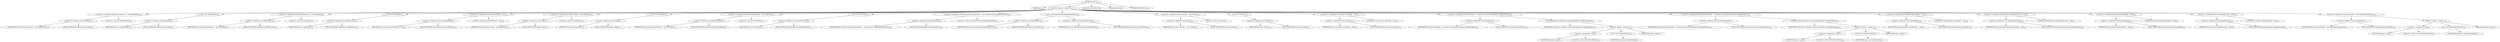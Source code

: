 digraph "&lt;init&gt;" {  
"554" [label = <(METHOD,&lt;init&gt;)<SUB>252</SUB>> ]
"555" [label = <(PARAM,this)<SUB>252</SUB>> ]
"556" [label = <(BLOCK,&lt;empty&gt;,&lt;empty&gt;)<SUB>252</SUB>> ]
"557" [label = <(&lt;operator&gt;.assignment,Hashtable references = new AntRefTable())<SUB>140</SUB>> ]
"558" [label = <(&lt;operator&gt;.fieldAccess,this.references)<SUB>140</SUB>> ]
"559" [label = <(IDENTIFIER,this,Hashtable references = new AntRefTable())<SUB>140</SUB>> ]
"560" [label = <(FIELD_IDENTIFIER,references,references)<SUB>140</SUB>> ]
"561" [label = <(&lt;operator&gt;.alloc,new AntRefTable())<SUB>140</SUB>> ]
"562" [label = <(&lt;init&gt;,new AntRefTable())<SUB>140</SUB>> ]
"563" [label = <(&lt;operator&gt;.fieldAccess,this.references)<SUB>140</SUB>> ]
"564" [label = <(IDENTIFIER,this,new AntRefTable())<SUB>140</SUB>> ]
"565" [label = <(FIELD_IDENTIFIER,references,references)<SUB>140</SUB>> ]
"566" [label = <(&lt;operator&gt;.assignment,HashMap idReferences = new HashMap())<SUB>143</SUB>> ]
"567" [label = <(&lt;operator&gt;.fieldAccess,this.idReferences)<SUB>143</SUB>> ]
"568" [label = <(IDENTIFIER,this,HashMap idReferences = new HashMap())<SUB>143</SUB>> ]
"569" [label = <(FIELD_IDENTIFIER,idReferences,idReferences)<SUB>143</SUB>> ]
"570" [label = <(&lt;operator&gt;.alloc,new HashMap())<SUB>143</SUB>> ]
"571" [label = <(&lt;init&gt;,new HashMap())<SUB>143</SUB>> ]
"572" [label = <(&lt;operator&gt;.fieldAccess,this.idReferences)<SUB>143</SUB>> ]
"573" [label = <(IDENTIFIER,this,new HashMap())<SUB>143</SUB>> ]
"574" [label = <(FIELD_IDENTIFIER,idReferences,idReferences)<SUB>143</SUB>> ]
"575" [label = <(&lt;operator&gt;.assignment,Project parentIdProject = null)<SUB>146</SUB>> ]
"576" [label = <(&lt;operator&gt;.fieldAccess,this.parentIdProject)<SUB>146</SUB>> ]
"577" [label = <(IDENTIFIER,this,Project parentIdProject = null)<SUB>146</SUB>> ]
"578" [label = <(FIELD_IDENTIFIER,parentIdProject,parentIdProject)<SUB>146</SUB>> ]
"579" [label = <(LITERAL,null,Project parentIdProject = null)<SUB>146</SUB>> ]
"580" [label = <(&lt;operator&gt;.assignment,Hashtable targets = new Hashtable())<SUB>152</SUB>> ]
"581" [label = <(&lt;operator&gt;.fieldAccess,this.targets)<SUB>152</SUB>> ]
"582" [label = <(IDENTIFIER,this,Hashtable targets = new Hashtable())<SUB>152</SUB>> ]
"583" [label = <(FIELD_IDENTIFIER,targets,targets)<SUB>152</SUB>> ]
"584" [label = <(&lt;operator&gt;.alloc,new Hashtable())<SUB>152</SUB>> ]
"585" [label = <(&lt;init&gt;,new Hashtable())<SUB>152</SUB>> ]
"586" [label = <(&lt;operator&gt;.fieldAccess,this.targets)<SUB>152</SUB>> ]
"587" [label = <(IDENTIFIER,this,new Hashtable())<SUB>152</SUB>> ]
"588" [label = <(FIELD_IDENTIFIER,targets,targets)<SUB>152</SUB>> ]
"589" [label = <(&lt;operator&gt;.assignment,FilterSet globalFilterSet = new FilterSet())<SUB>154</SUB>> ]
"590" [label = <(&lt;operator&gt;.fieldAccess,this.globalFilterSet)<SUB>154</SUB>> ]
"591" [label = <(IDENTIFIER,this,FilterSet globalFilterSet = new FilterSet())<SUB>154</SUB>> ]
"592" [label = <(FIELD_IDENTIFIER,globalFilterSet,globalFilterSet)<SUB>154</SUB>> ]
"593" [label = <(&lt;operator&gt;.alloc,new FilterSet())<SUB>154</SUB>> ]
"594" [label = <(&lt;init&gt;,new FilterSet())<SUB>154</SUB>> ]
"595" [label = <(&lt;operator&gt;.fieldAccess,this.globalFilterSet)<SUB>154</SUB>> ]
"596" [label = <(IDENTIFIER,this,new FilterSet())<SUB>154</SUB>> ]
"597" [label = <(FIELD_IDENTIFIER,globalFilterSet,globalFilterSet)<SUB>154</SUB>> ]
"598" [label = <(&lt;operator&gt;.assignment,FilterSetCollection globalFilters = new FilterSetCollection(globalFilterSet))<SUB>165</SUB>> ]
"599" [label = <(&lt;operator&gt;.fieldAccess,this.globalFilters)<SUB>165</SUB>> ]
"600" [label = <(IDENTIFIER,this,FilterSetCollection globalFilters = new FilterSetCollection(globalFilterSet))<SUB>165</SUB>> ]
"601" [label = <(FIELD_IDENTIFIER,globalFilters,globalFilters)<SUB>165</SUB>> ]
"602" [label = <(&lt;operator&gt;.alloc,new FilterSetCollection(globalFilterSet))<SUB>166</SUB>> ]
"603" [label = <(&lt;init&gt;,new FilterSetCollection(globalFilterSet))<SUB>166</SUB>> ]
"604" [label = <(&lt;operator&gt;.fieldAccess,this.globalFilters)<SUB>165</SUB>> ]
"605" [label = <(IDENTIFIER,this,new FilterSetCollection(globalFilterSet))<SUB>165</SUB>> ]
"606" [label = <(FIELD_IDENTIFIER,globalFilters,globalFilters)<SUB>165</SUB>> ]
"607" [label = <(&lt;operator&gt;.fieldAccess,this.globalFilterSet)<SUB>166</SUB>> ]
"608" [label = <(IDENTIFIER,this,new FilterSetCollection(globalFilterSet))<SUB>166</SUB>> ]
"609" [label = <(FIELD_IDENTIFIER,globalFilterSet,globalFilterSet)<SUB>166</SUB>> ]
"610" [label = <(&lt;operator&gt;.assignment,Vector listeners = new Vector())<SUB>172</SUB>> ]
"611" [label = <(&lt;operator&gt;.fieldAccess,this.listeners)<SUB>172</SUB>> ]
"612" [label = <(IDENTIFIER,this,Vector listeners = new Vector())<SUB>172</SUB>> ]
"613" [label = <(FIELD_IDENTIFIER,listeners,listeners)<SUB>172</SUB>> ]
"614" [label = <(&lt;operator&gt;.alloc,new Vector())<SUB>172</SUB>> ]
"615" [label = <(&lt;init&gt;,new Vector())<SUB>172</SUB>> ]
"616" [label = <(&lt;operator&gt;.fieldAccess,this.listeners)<SUB>172</SUB>> ]
"617" [label = <(IDENTIFIER,this,new Vector())<SUB>172</SUB>> ]
"618" [label = <(FIELD_IDENTIFIER,listeners,listeners)<SUB>172</SUB>> ]
"619" [label = <(&lt;operator&gt;.assignment,ClassLoader coreLoader = null)<SUB>178</SUB>> ]
"620" [label = <(&lt;operator&gt;.fieldAccess,this.coreLoader)<SUB>178</SUB>> ]
"621" [label = <(IDENTIFIER,this,ClassLoader coreLoader = null)<SUB>178</SUB>> ]
"622" [label = <(FIELD_IDENTIFIER,coreLoader,coreLoader)<SUB>178</SUB>> ]
"623" [label = <(LITERAL,null,ClassLoader coreLoader = null)<SUB>178</SUB>> ]
"624" [label = <(&lt;operator&gt;.assignment,Map threadTasks = Collections.synchronizedMap(new WeakHashMap()))<SUB>181</SUB>> ]
"625" [label = <(&lt;operator&gt;.fieldAccess,this.threadTasks)<SUB>181</SUB>> ]
"626" [label = <(IDENTIFIER,this,Map threadTasks = Collections.synchronizedMap(new WeakHashMap()))<SUB>181</SUB>> ]
"627" [label = <(FIELD_IDENTIFIER,threadTasks,threadTasks)<SUB>181</SUB>> ]
"628" [label = <(synchronizedMap,Collections.synchronizedMap(new WeakHashMap()))<SUB>181</SUB>> ]
"629" [label = <(IDENTIFIER,Collections,Collections.synchronizedMap(new WeakHashMap()))<SUB>181</SUB>> ]
"630" [label = <(BLOCK,&lt;empty&gt;,&lt;empty&gt;)<SUB>181</SUB>> ]
"631" [label = <(&lt;operator&gt;.assignment,&lt;empty&gt;)> ]
"632" [label = <(IDENTIFIER,$obj6,&lt;empty&gt;)> ]
"633" [label = <(&lt;operator&gt;.alloc,new WeakHashMap())<SUB>181</SUB>> ]
"634" [label = <(&lt;init&gt;,new WeakHashMap())<SUB>181</SUB>> ]
"635" [label = <(IDENTIFIER,$obj6,new WeakHashMap())> ]
"636" [label = <(IDENTIFIER,$obj6,&lt;empty&gt;)> ]
"637" [label = <(&lt;operator&gt;.assignment,Map threadGroupTasks = Collections.synchronizedMap(new WeakHashMap()))<SUB>184</SUB>> ]
"638" [label = <(&lt;operator&gt;.fieldAccess,this.threadGroupTasks)<SUB>184</SUB>> ]
"639" [label = <(IDENTIFIER,this,Map threadGroupTasks = Collections.synchronizedMap(new WeakHashMap()))<SUB>184</SUB>> ]
"640" [label = <(FIELD_IDENTIFIER,threadGroupTasks,threadGroupTasks)<SUB>184</SUB>> ]
"641" [label = <(synchronizedMap,Collections.synchronizedMap(new WeakHashMap()))<SUB>185</SUB>> ]
"642" [label = <(IDENTIFIER,Collections,Collections.synchronizedMap(new WeakHashMap()))<SUB>185</SUB>> ]
"643" [label = <(BLOCK,&lt;empty&gt;,&lt;empty&gt;)<SUB>185</SUB>> ]
"644" [label = <(&lt;operator&gt;.assignment,&lt;empty&gt;)> ]
"645" [label = <(IDENTIFIER,$obj7,&lt;empty&gt;)> ]
"646" [label = <(&lt;operator&gt;.alloc,new WeakHashMap())<SUB>185</SUB>> ]
"647" [label = <(&lt;init&gt;,new WeakHashMap())<SUB>185</SUB>> ]
"648" [label = <(IDENTIFIER,$obj7,new WeakHashMap())> ]
"649" [label = <(IDENTIFIER,$obj7,&lt;empty&gt;)> ]
"650" [label = <(&lt;operator&gt;.assignment,InputHandler inputHandler = null)<SUB>190</SUB>> ]
"651" [label = <(&lt;operator&gt;.fieldAccess,this.inputHandler)<SUB>190</SUB>> ]
"652" [label = <(IDENTIFIER,this,InputHandler inputHandler = null)<SUB>190</SUB>> ]
"653" [label = <(FIELD_IDENTIFIER,inputHandler,inputHandler)<SUB>190</SUB>> ]
"654" [label = <(LITERAL,null,InputHandler inputHandler = null)<SUB>190</SUB>> ]
"655" [label = <(&lt;operator&gt;.assignment,InputStream defaultInputStream = null)<SUB>195</SUB>> ]
"656" [label = <(&lt;operator&gt;.fieldAccess,this.defaultInputStream)<SUB>195</SUB>> ]
"657" [label = <(IDENTIFIER,this,InputStream defaultInputStream = null)<SUB>195</SUB>> ]
"658" [label = <(FIELD_IDENTIFIER,defaultInputStream,defaultInputStream)<SUB>195</SUB>> ]
"659" [label = <(LITERAL,null,InputStream defaultInputStream = null)<SUB>195</SUB>> ]
"660" [label = <(&lt;operator&gt;.assignment,boolean keepGoingMode = false)<SUB>200</SUB>> ]
"661" [label = <(&lt;operator&gt;.fieldAccess,this.keepGoingMode)<SUB>200</SUB>> ]
"662" [label = <(IDENTIFIER,this,boolean keepGoingMode = false)<SUB>200</SUB>> ]
"663" [label = <(FIELD_IDENTIFIER,keepGoingMode,keepGoingMode)<SUB>200</SUB>> ]
"664" [label = <(LITERAL,false,boolean keepGoingMode = false)<SUB>200</SUB>> ]
"665" [label = <(&lt;operator&gt;.assignment,boolean loggingMessage = false)<SUB>205</SUB>> ]
"666" [label = <(&lt;operator&gt;.fieldAccess,this.loggingMessage)<SUB>205</SUB>> ]
"667" [label = <(IDENTIFIER,this,boolean loggingMessage = false)<SUB>205</SUB>> ]
"668" [label = <(FIELD_IDENTIFIER,loggingMessage,loggingMessage)<SUB>205</SUB>> ]
"669" [label = <(LITERAL,false,boolean loggingMessage = false)<SUB>205</SUB>> ]
"670" [label = <(&lt;operator&gt;.assignment,this.inputHandler = new DefaultInputHandler())<SUB>253</SUB>> ]
"671" [label = <(&lt;operator&gt;.fieldAccess,this.inputHandler)<SUB>253</SUB>> ]
"672" [label = <(IDENTIFIER,this,this.inputHandler = new DefaultInputHandler())<SUB>253</SUB>> ]
"673" [label = <(FIELD_IDENTIFIER,inputHandler,inputHandler)<SUB>253</SUB>> ]
"674" [label = <(BLOCK,&lt;empty&gt;,&lt;empty&gt;)<SUB>253</SUB>> ]
"675" [label = <(&lt;operator&gt;.assignment,&lt;empty&gt;)> ]
"676" [label = <(IDENTIFIER,$obj8,&lt;empty&gt;)> ]
"677" [label = <(&lt;operator&gt;.alloc,new DefaultInputHandler())<SUB>253</SUB>> ]
"678" [label = <(&lt;init&gt;,new DefaultInputHandler())<SUB>253</SUB>> ]
"679" [label = <(IDENTIFIER,$obj8,new DefaultInputHandler())> ]
"680" [label = <(IDENTIFIER,$obj8,&lt;empty&gt;)> ]
"681" [label = <(MODIFIER,CONSTRUCTOR)> ]
"682" [label = <(MODIFIER,PUBLIC)> ]
"683" [label = <(METHOD_RETURN,void)<SUB>254</SUB>> ]
  "554" -> "555" 
  "554" -> "556" 
  "554" -> "681" 
  "554" -> "682" 
  "554" -> "683" 
  "556" -> "557" 
  "556" -> "562" 
  "556" -> "566" 
  "556" -> "571" 
  "556" -> "575" 
  "556" -> "580" 
  "556" -> "585" 
  "556" -> "589" 
  "556" -> "594" 
  "556" -> "598" 
  "556" -> "603" 
  "556" -> "610" 
  "556" -> "615" 
  "556" -> "619" 
  "556" -> "624" 
  "556" -> "637" 
  "556" -> "650" 
  "556" -> "655" 
  "556" -> "660" 
  "556" -> "665" 
  "556" -> "670" 
  "557" -> "558" 
  "557" -> "561" 
  "558" -> "559" 
  "558" -> "560" 
  "562" -> "563" 
  "563" -> "564" 
  "563" -> "565" 
  "566" -> "567" 
  "566" -> "570" 
  "567" -> "568" 
  "567" -> "569" 
  "571" -> "572" 
  "572" -> "573" 
  "572" -> "574" 
  "575" -> "576" 
  "575" -> "579" 
  "576" -> "577" 
  "576" -> "578" 
  "580" -> "581" 
  "580" -> "584" 
  "581" -> "582" 
  "581" -> "583" 
  "585" -> "586" 
  "586" -> "587" 
  "586" -> "588" 
  "589" -> "590" 
  "589" -> "593" 
  "590" -> "591" 
  "590" -> "592" 
  "594" -> "595" 
  "595" -> "596" 
  "595" -> "597" 
  "598" -> "599" 
  "598" -> "602" 
  "599" -> "600" 
  "599" -> "601" 
  "603" -> "604" 
  "603" -> "607" 
  "604" -> "605" 
  "604" -> "606" 
  "607" -> "608" 
  "607" -> "609" 
  "610" -> "611" 
  "610" -> "614" 
  "611" -> "612" 
  "611" -> "613" 
  "615" -> "616" 
  "616" -> "617" 
  "616" -> "618" 
  "619" -> "620" 
  "619" -> "623" 
  "620" -> "621" 
  "620" -> "622" 
  "624" -> "625" 
  "624" -> "628" 
  "625" -> "626" 
  "625" -> "627" 
  "628" -> "629" 
  "628" -> "630" 
  "630" -> "631" 
  "630" -> "634" 
  "630" -> "636" 
  "631" -> "632" 
  "631" -> "633" 
  "634" -> "635" 
  "637" -> "638" 
  "637" -> "641" 
  "638" -> "639" 
  "638" -> "640" 
  "641" -> "642" 
  "641" -> "643" 
  "643" -> "644" 
  "643" -> "647" 
  "643" -> "649" 
  "644" -> "645" 
  "644" -> "646" 
  "647" -> "648" 
  "650" -> "651" 
  "650" -> "654" 
  "651" -> "652" 
  "651" -> "653" 
  "655" -> "656" 
  "655" -> "659" 
  "656" -> "657" 
  "656" -> "658" 
  "660" -> "661" 
  "660" -> "664" 
  "661" -> "662" 
  "661" -> "663" 
  "665" -> "666" 
  "665" -> "669" 
  "666" -> "667" 
  "666" -> "668" 
  "670" -> "671" 
  "670" -> "674" 
  "671" -> "672" 
  "671" -> "673" 
  "674" -> "675" 
  "674" -> "678" 
  "674" -> "680" 
  "675" -> "676" 
  "675" -> "677" 
  "678" -> "679" 
}
